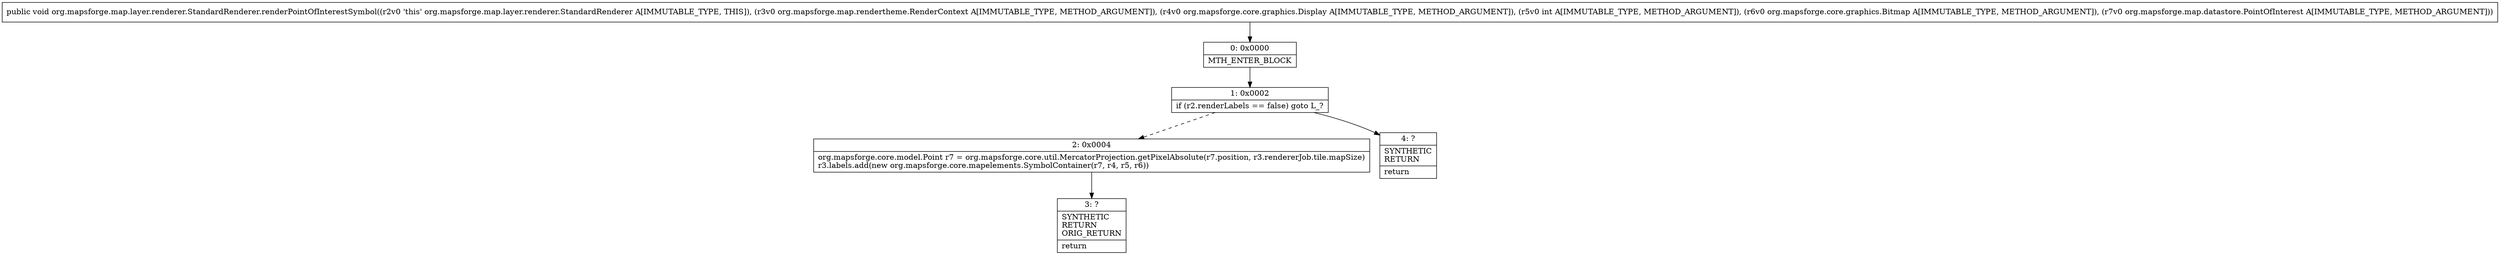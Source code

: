 digraph "CFG fororg.mapsforge.map.layer.renderer.StandardRenderer.renderPointOfInterestSymbol(Lorg\/mapsforge\/map\/rendertheme\/RenderContext;Lorg\/mapsforge\/core\/graphics\/Display;ILorg\/mapsforge\/core\/graphics\/Bitmap;Lorg\/mapsforge\/map\/datastore\/PointOfInterest;)V" {
Node_0 [shape=record,label="{0\:\ 0x0000|MTH_ENTER_BLOCK\l}"];
Node_1 [shape=record,label="{1\:\ 0x0002|if (r2.renderLabels == false) goto L_?\l}"];
Node_2 [shape=record,label="{2\:\ 0x0004|org.mapsforge.core.model.Point r7 = org.mapsforge.core.util.MercatorProjection.getPixelAbsolute(r7.position, r3.rendererJob.tile.mapSize)\lr3.labels.add(new org.mapsforge.core.mapelements.SymbolContainer(r7, r4, r5, r6))\l}"];
Node_3 [shape=record,label="{3\:\ ?|SYNTHETIC\lRETURN\lORIG_RETURN\l|return\l}"];
Node_4 [shape=record,label="{4\:\ ?|SYNTHETIC\lRETURN\l|return\l}"];
MethodNode[shape=record,label="{public void org.mapsforge.map.layer.renderer.StandardRenderer.renderPointOfInterestSymbol((r2v0 'this' org.mapsforge.map.layer.renderer.StandardRenderer A[IMMUTABLE_TYPE, THIS]), (r3v0 org.mapsforge.map.rendertheme.RenderContext A[IMMUTABLE_TYPE, METHOD_ARGUMENT]), (r4v0 org.mapsforge.core.graphics.Display A[IMMUTABLE_TYPE, METHOD_ARGUMENT]), (r5v0 int A[IMMUTABLE_TYPE, METHOD_ARGUMENT]), (r6v0 org.mapsforge.core.graphics.Bitmap A[IMMUTABLE_TYPE, METHOD_ARGUMENT]), (r7v0 org.mapsforge.map.datastore.PointOfInterest A[IMMUTABLE_TYPE, METHOD_ARGUMENT])) }"];
MethodNode -> Node_0;
Node_0 -> Node_1;
Node_1 -> Node_2[style=dashed];
Node_1 -> Node_4;
Node_2 -> Node_3;
}

